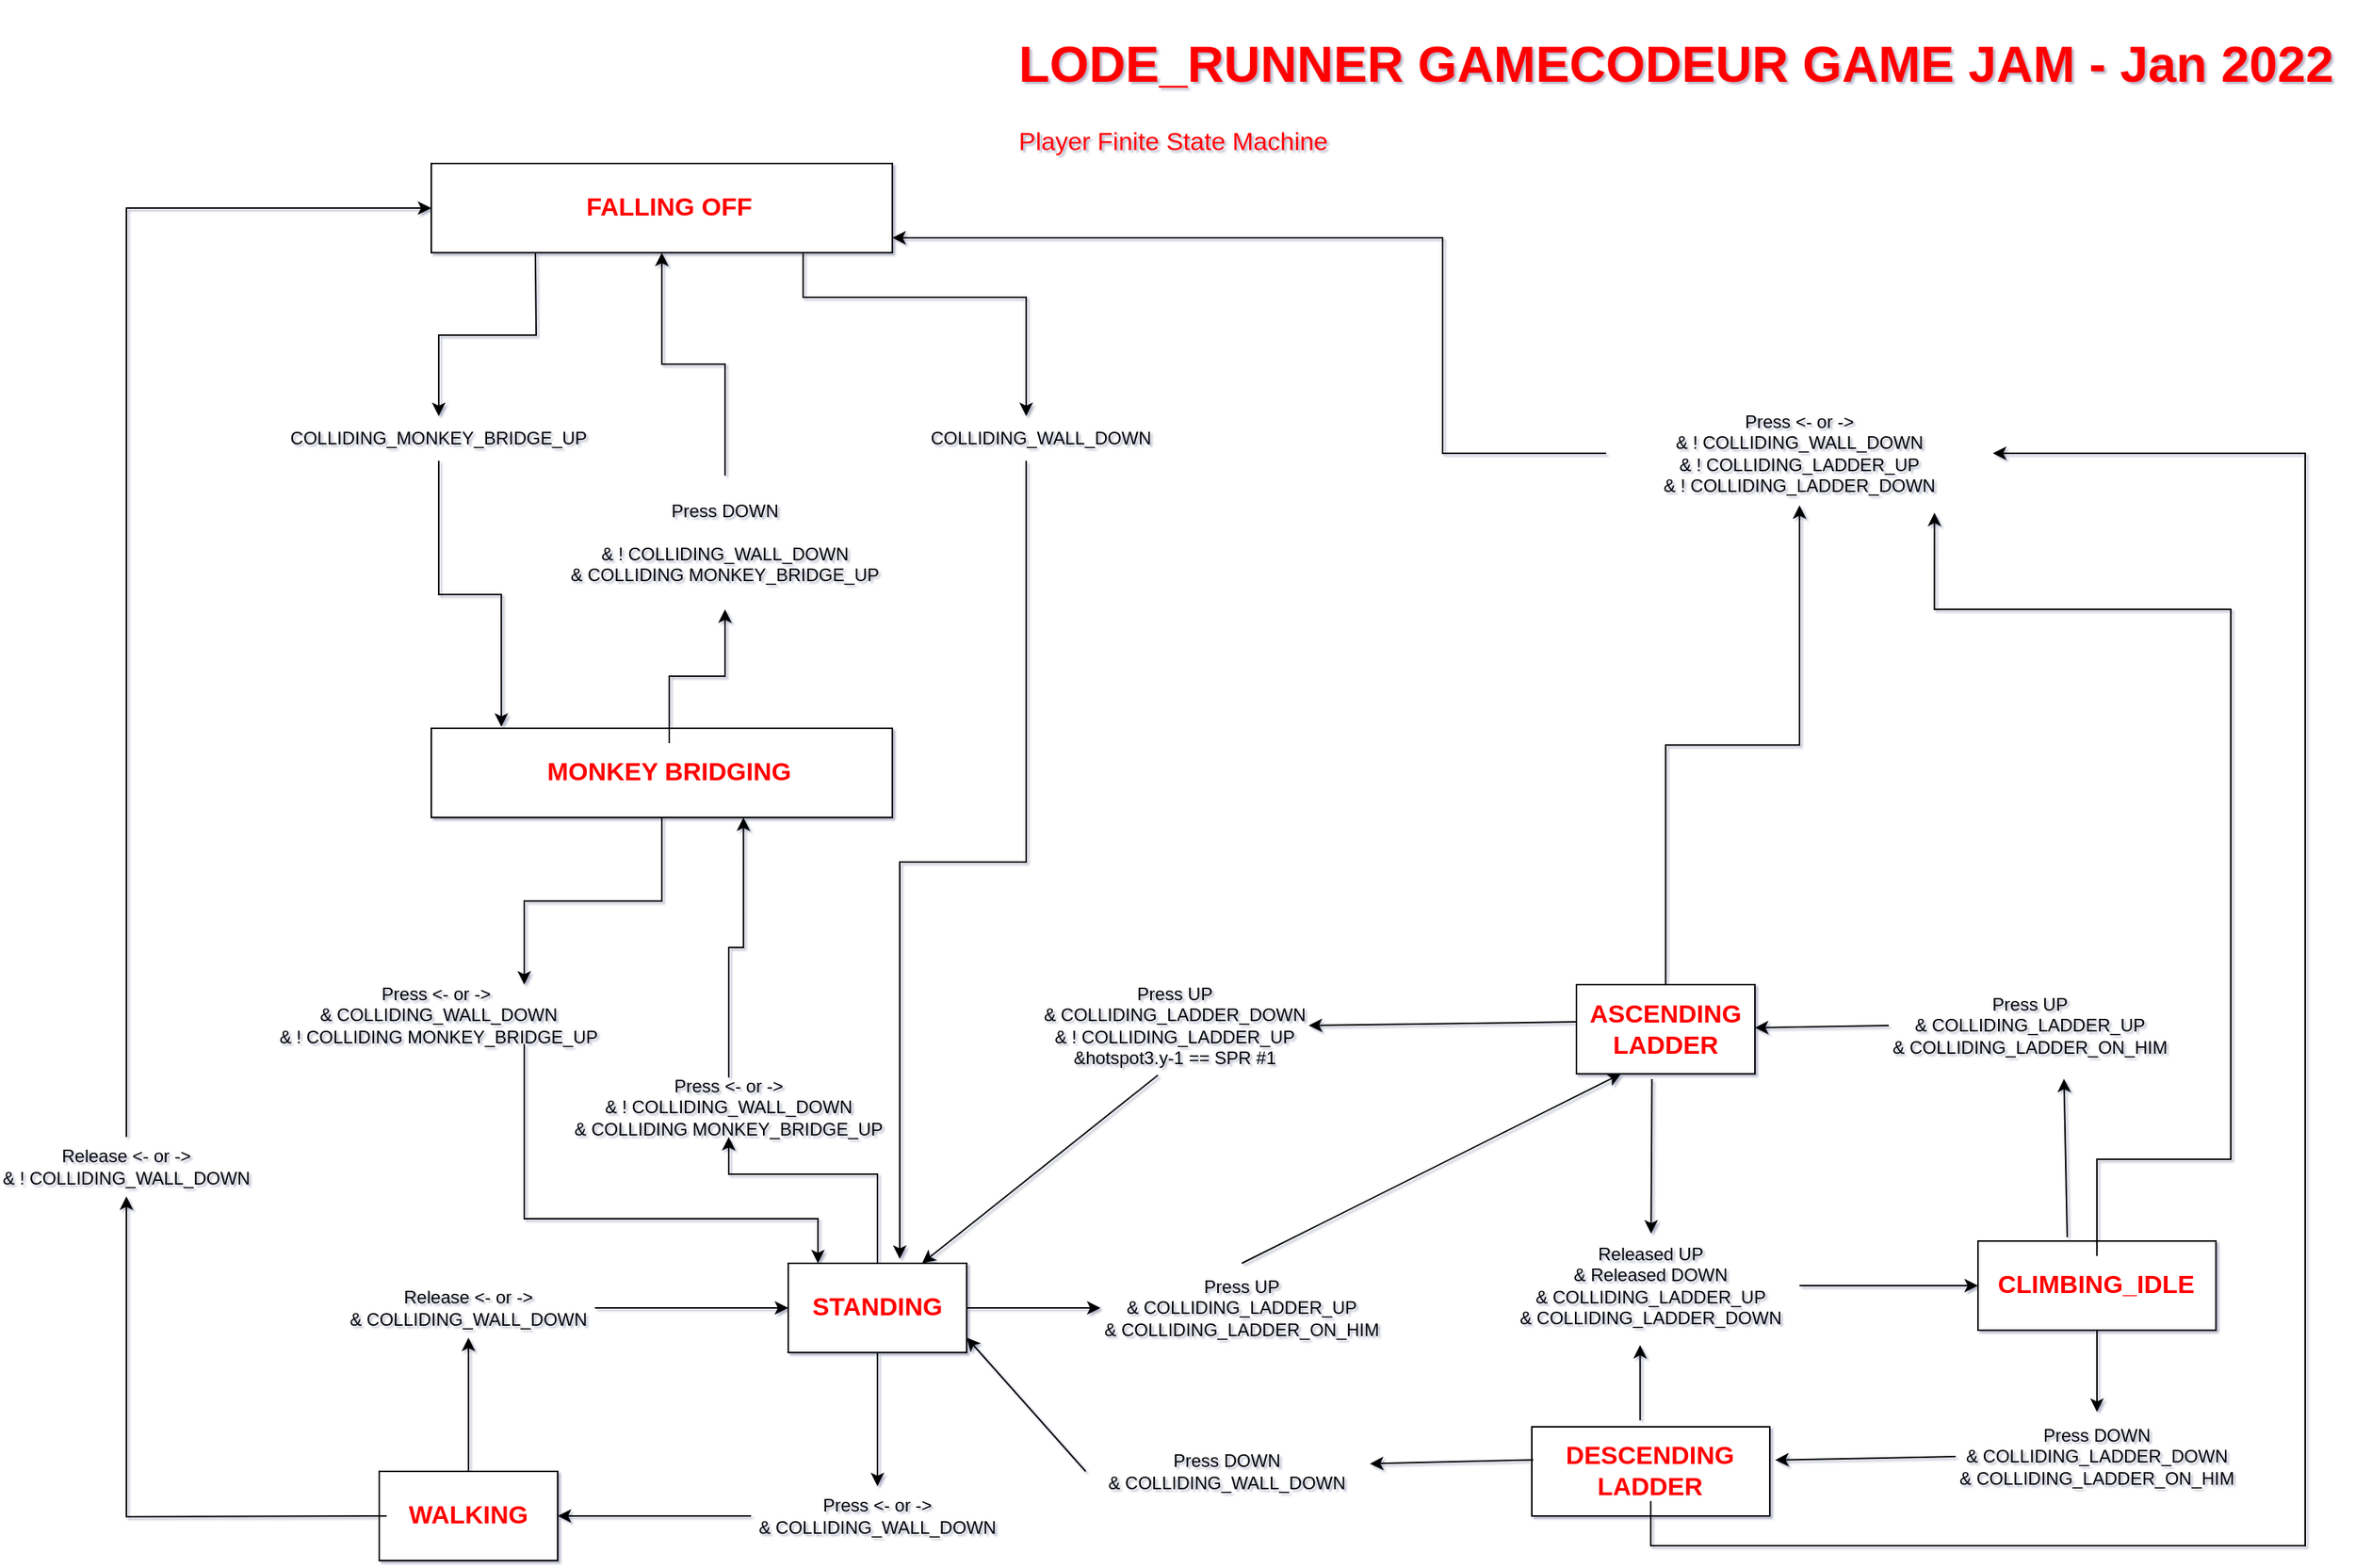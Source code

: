 <mxfile version="16.5.1" type="device"><diagram id="YP37s1zLLjvxmeX9WN3d" name="Page-1"><mxGraphModel dx="1669" dy="1081" grid="0" gridSize="10" guides="1" tooltips="1" connect="1" arrows="1" fold="1" page="1" pageScale="1" pageWidth="4681" pageHeight="3300" background="none" math="0" shadow="1"><root><mxCell id="0"/><mxCell id="1" parent="0"/><mxCell id="ZokVGUrscYOIobHFwJCh-3" value="" style="group" vertex="1" connectable="0" parent="1"><mxGeometry x="1910" y="1480" width="120" height="60" as="geometry"/></mxCell><mxCell id="ZokVGUrscYOIobHFwJCh-1" value="" style="rounded=0;whiteSpace=wrap;html=1;" vertex="1" parent="ZokVGUrscYOIobHFwJCh-3"><mxGeometry width="120" height="60" as="geometry"/></mxCell><mxCell id="ZokVGUrscYOIobHFwJCh-2" value="&lt;font color=&quot;#ff0000&quot; size=&quot;1&quot;&gt;&lt;b style=&quot;font-size: 17px&quot;&gt;STANDING&lt;/b&gt;&lt;/font&gt;" style="text;html=1;strokeColor=none;fillColor=none;align=center;verticalAlign=middle;whiteSpace=wrap;rounded=0;" vertex="1" parent="ZokVGUrscYOIobHFwJCh-3"><mxGeometry x="10" y="10" width="100" height="40" as="geometry"/></mxCell><mxCell id="ZokVGUrscYOIobHFwJCh-4" value="" style="group" vertex="1" connectable="0" parent="1"><mxGeometry x="2440" y="1292.5" width="120" height="60" as="geometry"/></mxCell><mxCell id="ZokVGUrscYOIobHFwJCh-5" value="" style="rounded=0;whiteSpace=wrap;html=1;" vertex="1" parent="ZokVGUrscYOIobHFwJCh-4"><mxGeometry width="120" height="60" as="geometry"/></mxCell><mxCell id="ZokVGUrscYOIobHFwJCh-6" value="&lt;font color=&quot;#ff0000&quot; style=&quot;font-size: 17px&quot;&gt;&lt;b&gt;ASCENDING&lt;br&gt;LADDER&lt;br&gt;&lt;/b&gt;&lt;/font&gt;" style="text;html=1;strokeColor=none;fillColor=none;align=center;verticalAlign=middle;whiteSpace=wrap;rounded=0;" vertex="1" parent="ZokVGUrscYOIobHFwJCh-4"><mxGeometry x="10" y="10" width="100" height="40" as="geometry"/></mxCell><mxCell id="ZokVGUrscYOIobHFwJCh-7" value="" style="group" vertex="1" connectable="0" parent="1"><mxGeometry x="1635" y="1620" width="120" height="60" as="geometry"/></mxCell><mxCell id="ZokVGUrscYOIobHFwJCh-8" value="" style="rounded=0;whiteSpace=wrap;html=1;" vertex="1" parent="ZokVGUrscYOIobHFwJCh-7"><mxGeometry width="120" height="60" as="geometry"/></mxCell><mxCell id="ZokVGUrscYOIobHFwJCh-9" value="&lt;font color=&quot;#ff0000&quot; size=&quot;1&quot;&gt;&lt;b style=&quot;font-size: 17px&quot;&gt;WALKING&lt;/b&gt;&lt;/font&gt;" style="text;html=1;strokeColor=none;fillColor=none;align=center;verticalAlign=middle;whiteSpace=wrap;rounded=0;" vertex="1" parent="ZokVGUrscYOIobHFwJCh-7"><mxGeometry x="10" y="10" width="100" height="40" as="geometry"/></mxCell><mxCell id="ZokVGUrscYOIobHFwJCh-14" value="Release &amp;lt;- or -&amp;gt;&lt;br&gt;&amp;amp; COLLIDING_WALL_DOWN" style="text;html=1;strokeColor=none;fillColor=none;align=center;verticalAlign=middle;whiteSpace=wrap;rounded=0;" vertex="1" parent="1"><mxGeometry x="1610" y="1490" width="170" height="40" as="geometry"/></mxCell><mxCell id="ZokVGUrscYOIobHFwJCh-12" value="Press &amp;lt;- or -&amp;gt;&lt;br&gt;&amp;amp; COLLIDING_WALL_DOWN" style="text;html=1;strokeColor=none;fillColor=none;align=center;verticalAlign=middle;whiteSpace=wrap;rounded=0;" vertex="1" parent="1"><mxGeometry x="1885" y="1630" width="170" height="40" as="geometry"/></mxCell><mxCell id="ZokVGUrscYOIobHFwJCh-18" value="Released UP&lt;br&gt;&amp;amp; Released DOWN&lt;br&gt;&amp;amp; COLLIDING_LADDER_UP&lt;br&gt;&amp;amp; COLLIDING_LADDER_DOWN" style="text;html=1;strokeColor=none;fillColor=none;align=center;verticalAlign=middle;whiteSpace=wrap;rounded=0;" vertex="1" parent="1"><mxGeometry x="2390" y="1460" width="200" height="70" as="geometry"/></mxCell><mxCell id="ZokVGUrscYOIobHFwJCh-19" value="" style="group" vertex="1" connectable="0" parent="1"><mxGeometry x="2710" y="1465" width="160" height="60" as="geometry"/></mxCell><mxCell id="ZokVGUrscYOIobHFwJCh-20" value="" style="rounded=0;whiteSpace=wrap;html=1;" vertex="1" parent="ZokVGUrscYOIobHFwJCh-19"><mxGeometry width="160" height="60" as="geometry"/></mxCell><mxCell id="ZokVGUrscYOIobHFwJCh-21" value="&lt;font color=&quot;#ff0000&quot; style=&quot;font-size: 17px&quot;&gt;&lt;b&gt;CLIMBING_IDLE&lt;/b&gt;&lt;/font&gt;" style="text;html=1;strokeColor=none;fillColor=none;align=center;verticalAlign=middle;whiteSpace=wrap;rounded=0;" vertex="1" parent="ZokVGUrscYOIobHFwJCh-19"><mxGeometry x="13.333" y="10" width="133.333" height="40" as="geometry"/></mxCell><mxCell id="ZokVGUrscYOIobHFwJCh-22" value="" style="endArrow=classic;html=1;rounded=0;fontSize=17;fontColor=#FF0000;exitX=1;exitY=0.5;exitDx=0;exitDy=0;entryX=0;entryY=0.5;entryDx=0;entryDy=0;" edge="1" parent="1" source="ZokVGUrscYOIobHFwJCh-1" target="ZokVGUrscYOIobHFwJCh-17"><mxGeometry width="50" height="50" relative="1" as="geometry"><mxPoint x="2060" y="1490" as="sourcePoint"/><mxPoint x="2150" y="1510" as="targetPoint"/></mxGeometry></mxCell><mxCell id="ZokVGUrscYOIobHFwJCh-23" value="" style="endArrow=classic;html=1;rounded=0;fontSize=17;fontColor=#FF0000;startArrow=none;exitX=0.5;exitY=0;exitDx=0;exitDy=0;entryX=0.25;entryY=1;entryDx=0;entryDy=0;" edge="1" parent="1" source="ZokVGUrscYOIobHFwJCh-17" target="ZokVGUrscYOIobHFwJCh-5"><mxGeometry width="50" height="50" relative="1" as="geometry"><mxPoint x="2195" y="1480" as="sourcePoint"/><mxPoint x="2403" y="1360" as="targetPoint"/></mxGeometry></mxCell><mxCell id="ZokVGUrscYOIobHFwJCh-24" value="" style="endArrow=classic;html=1;rounded=0;fontSize=17;fontColor=#FF0000;exitX=0.423;exitY=1.058;exitDx=0;exitDy=0;exitPerimeter=0;" edge="1" parent="1" source="ZokVGUrscYOIobHFwJCh-5" target="ZokVGUrscYOIobHFwJCh-18"><mxGeometry width="50" height="50" relative="1" as="geometry"><mxPoint x="2610" y="1400" as="sourcePoint"/><mxPoint x="2270" y="1520" as="targetPoint"/></mxGeometry></mxCell><mxCell id="ZokVGUrscYOIobHFwJCh-25" value="" style="endArrow=classic;html=1;rounded=0;fontSize=17;fontColor=#FF0000;exitX=1;exitY=0.5;exitDx=0;exitDy=0;entryX=0;entryY=0.5;entryDx=0;entryDy=0;" edge="1" parent="1" source="ZokVGUrscYOIobHFwJCh-18" target="ZokVGUrscYOIobHFwJCh-20"><mxGeometry width="50" height="50" relative="1" as="geometry"><mxPoint x="2200" y="1530" as="sourcePoint"/><mxPoint x="2650" y="1480" as="targetPoint"/></mxGeometry></mxCell><mxCell id="ZokVGUrscYOIobHFwJCh-26" value="" style="endArrow=classic;html=1;rounded=0;fontSize=17;fontColor=#FF0000;entryX=0.5;entryY=0;entryDx=0;entryDy=0;" edge="1" parent="1" target="ZokVGUrscYOIobHFwJCh-12"><mxGeometry width="50" height="50" relative="1" as="geometry"><mxPoint x="1970" y="1540" as="sourcePoint"/><mxPoint x="2370" y="1480" as="targetPoint"/></mxGeometry></mxCell><mxCell id="ZokVGUrscYOIobHFwJCh-27" value="" style="endArrow=classic;html=1;rounded=0;fontSize=17;fontColor=#FF0000;exitX=0;exitY=0.5;exitDx=0;exitDy=0;entryX=1;entryY=0.5;entryDx=0;entryDy=0;" edge="1" parent="1" source="ZokVGUrscYOIobHFwJCh-12" target="ZokVGUrscYOIobHFwJCh-8"><mxGeometry width="50" height="50" relative="1" as="geometry"><mxPoint x="1835" y="1630" as="sourcePoint"/><mxPoint x="1780" y="1650" as="targetPoint"/></mxGeometry></mxCell><mxCell id="ZokVGUrscYOIobHFwJCh-28" value="" style="endArrow=classic;html=1;rounded=0;fontSize=17;fontColor=#FF0000;exitX=0.5;exitY=0;exitDx=0;exitDy=0;entryX=0.5;entryY=1;entryDx=0;entryDy=0;" edge="1" parent="1" source="ZokVGUrscYOIobHFwJCh-8" target="ZokVGUrscYOIobHFwJCh-14"><mxGeometry width="50" height="50" relative="1" as="geometry"><mxPoint x="1960" y="1530" as="sourcePoint"/><mxPoint x="2010" y="1480" as="targetPoint"/></mxGeometry></mxCell><mxCell id="ZokVGUrscYOIobHFwJCh-29" value="" style="endArrow=classic;html=1;rounded=0;fontSize=17;fontColor=#FF0000;exitX=1;exitY=0.5;exitDx=0;exitDy=0;entryX=0;entryY=0.5;entryDx=0;entryDy=0;" edge="1" parent="1" source="ZokVGUrscYOIobHFwJCh-14" target="ZokVGUrscYOIobHFwJCh-1"><mxGeometry width="50" height="50" relative="1" as="geometry"><mxPoint x="1960" y="1530" as="sourcePoint"/><mxPoint x="2010" y="1480" as="targetPoint"/></mxGeometry></mxCell><mxCell id="ZokVGUrscYOIobHFwJCh-31" value="Press UP&lt;br&gt;&amp;amp; COLLIDING_LADDER_DOWN&lt;br&gt;&amp;amp; ! COLLIDING_LADDER_UP&lt;br&gt;&amp;amp;hotspot3.y-1 == SPR #1" style="text;html=1;strokeColor=none;fillColor=none;align=center;verticalAlign=middle;whiteSpace=wrap;rounded=0;" vertex="1" parent="1"><mxGeometry x="2080" y="1292.5" width="180" height="55" as="geometry"/></mxCell><mxCell id="ZokVGUrscYOIobHFwJCh-32" value="" style="endArrow=classic;html=1;rounded=0;fontSize=17;fontColor=#FF0000;exitX=0.437;exitY=1.106;exitDx=0;exitDy=0;exitPerimeter=0;entryX=0.75;entryY=0;entryDx=0;entryDy=0;" edge="1" parent="1" source="ZokVGUrscYOIobHFwJCh-31" target="ZokVGUrscYOIobHFwJCh-1"><mxGeometry width="50" height="50" relative="1" as="geometry"><mxPoint x="2200" y="1480" as="sourcePoint"/><mxPoint x="2250" y="1430" as="targetPoint"/></mxGeometry></mxCell><mxCell id="ZokVGUrscYOIobHFwJCh-33" value="" style="endArrow=classic;html=1;rounded=0;fontSize=17;fontColor=#FF0000;exitX=0;exitY=0.417;exitDx=0;exitDy=0;entryX=1;entryY=0.5;entryDx=0;entryDy=0;exitPerimeter=0;" edge="1" parent="1" source="ZokVGUrscYOIobHFwJCh-5" target="ZokVGUrscYOIobHFwJCh-31"><mxGeometry width="50" height="50" relative="1" as="geometry"><mxPoint x="2200" y="1480" as="sourcePoint"/><mxPoint x="2250" y="1430" as="targetPoint"/></mxGeometry></mxCell><mxCell id="ZokVGUrscYOIobHFwJCh-34" value="Press UP&lt;br&gt;&amp;amp; COLLIDING_LADDER_UP&lt;br&gt;&amp;amp; COLLIDING_LADDER_ON_HIM" style="text;html=1;strokeColor=none;fillColor=none;align=center;verticalAlign=middle;whiteSpace=wrap;rounded=0;" vertex="1" parent="1"><mxGeometry x="2650" y="1285" width="190" height="70" as="geometry"/></mxCell><mxCell id="ZokVGUrscYOIobHFwJCh-35" value="" style="endArrow=classic;html=1;rounded=0;fontSize=17;fontColor=#FF0000;exitX=0.375;exitY=-0.042;exitDx=0;exitDy=0;exitPerimeter=0;entryX=0.62;entryY=1.012;entryDx=0;entryDy=0;entryPerimeter=0;" edge="1" parent="1" source="ZokVGUrscYOIobHFwJCh-20" target="ZokVGUrscYOIobHFwJCh-34"><mxGeometry width="50" height="50" relative="1" as="geometry"><mxPoint x="2790" y="1250" as="sourcePoint"/><mxPoint x="2840" y="1200" as="targetPoint"/></mxGeometry></mxCell><mxCell id="ZokVGUrscYOIobHFwJCh-36" value="" style="endArrow=classic;html=1;rounded=0;fontSize=17;fontColor=#FF0000;exitX=0;exitY=0.5;exitDx=0;exitDy=0;" edge="1" parent="1" source="ZokVGUrscYOIobHFwJCh-34" target="ZokVGUrscYOIobHFwJCh-5"><mxGeometry width="50" height="50" relative="1" as="geometry"><mxPoint x="2490.0" y="1260" as="sourcePoint"/><mxPoint x="2540.0" y="1210" as="targetPoint"/></mxGeometry></mxCell><mxCell id="ZokVGUrscYOIobHFwJCh-37" value="Press DOWN&lt;br&gt;&amp;amp; COLLIDING_LADDER_DOWN&lt;br&gt;&amp;amp; COLLIDING_LADDER_ON_HIM" style="text;html=1;strokeColor=none;fillColor=none;align=center;verticalAlign=middle;whiteSpace=wrap;rounded=0;" vertex="1" parent="1"><mxGeometry x="2695" y="1580" width="190" height="60" as="geometry"/></mxCell><mxCell id="ZokVGUrscYOIobHFwJCh-17" value="Press UP&lt;br&gt;&amp;amp; COLLIDING_LADDER_UP&lt;br&gt;&amp;amp; COLLIDING_LADDER_ON_HIM" style="text;html=1;strokeColor=none;fillColor=none;align=center;verticalAlign=middle;whiteSpace=wrap;rounded=0;" vertex="1" parent="1"><mxGeometry x="2120" y="1480" width="190" height="60" as="geometry"/></mxCell><mxCell id="ZokVGUrscYOIobHFwJCh-39" value="" style="group" vertex="1" connectable="0" parent="1"><mxGeometry x="2410" y="1590" width="160" height="60" as="geometry"/></mxCell><mxCell id="ZokVGUrscYOIobHFwJCh-40" value="" style="rounded=0;whiteSpace=wrap;html=1;" vertex="1" parent="ZokVGUrscYOIobHFwJCh-39"><mxGeometry width="160" height="60" as="geometry"/></mxCell><mxCell id="ZokVGUrscYOIobHFwJCh-41" value="&lt;font color=&quot;#ff0000&quot; style=&quot;font-size: 17px&quot;&gt;&lt;b&gt;DESCENDING&lt;br&gt;LADDER&lt;br&gt;&lt;/b&gt;&lt;/font&gt;" style="text;html=1;strokeColor=none;fillColor=none;align=center;verticalAlign=middle;whiteSpace=wrap;rounded=0;" vertex="1" parent="ZokVGUrscYOIobHFwJCh-39"><mxGeometry x="13.333" y="10" width="133.333" height="40" as="geometry"/></mxCell><mxCell id="ZokVGUrscYOIobHFwJCh-42" value="" style="endArrow=classic;html=1;rounded=0;fontSize=17;fontColor=#FF0000;exitX=0.5;exitY=1;exitDx=0;exitDy=0;entryX=0.5;entryY=0;entryDx=0;entryDy=0;" edge="1" parent="1" source="ZokVGUrscYOIobHFwJCh-20" target="ZokVGUrscYOIobHFwJCh-37"><mxGeometry width="50" height="50" relative="1" as="geometry"><mxPoint x="2480" y="1450" as="sourcePoint"/><mxPoint x="2530" y="1400" as="targetPoint"/></mxGeometry></mxCell><mxCell id="ZokVGUrscYOIobHFwJCh-43" value="" style="endArrow=classic;html=1;rounded=0;fontSize=17;fontColor=#FF0000;exitX=0;exitY=0.5;exitDx=0;exitDy=0;entryX=1.023;entryY=0.372;entryDx=0;entryDy=0;entryPerimeter=0;" edge="1" parent="1" source="ZokVGUrscYOIobHFwJCh-37" target="ZokVGUrscYOIobHFwJCh-40"><mxGeometry width="50" height="50" relative="1" as="geometry"><mxPoint x="2480" y="1450" as="sourcePoint"/><mxPoint x="2530" y="1400" as="targetPoint"/></mxGeometry></mxCell><mxCell id="ZokVGUrscYOIobHFwJCh-44" value="Press DOWN&lt;br&gt;&amp;amp; COLLIDING_WALL_DOWN&lt;br&gt;" style="text;html=1;strokeColor=none;fillColor=none;align=center;verticalAlign=middle;whiteSpace=wrap;rounded=0;" vertex="1" parent="1"><mxGeometry x="2110" y="1590" width="190" height="60" as="geometry"/></mxCell><mxCell id="ZokVGUrscYOIobHFwJCh-45" value="" style="endArrow=classic;html=1;rounded=0;fontSize=17;fontColor=#FF0000;exitX=0.006;exitY=0.37;exitDx=0;exitDy=0;entryX=1.006;entryY=0.414;entryDx=0;entryDy=0;entryPerimeter=0;exitPerimeter=0;" edge="1" parent="1" source="ZokVGUrscYOIobHFwJCh-40" target="ZokVGUrscYOIobHFwJCh-44"><mxGeometry width="50" height="50" relative="1" as="geometry"><mxPoint x="2480" y="1560" as="sourcePoint"/><mxPoint x="2530" y="1510" as="targetPoint"/></mxGeometry></mxCell><mxCell id="ZokVGUrscYOIobHFwJCh-46" value="" style="endArrow=classic;html=1;rounded=0;fontSize=17;fontColor=#FF0000;exitX=0;exitY=0.5;exitDx=0;exitDy=0;" edge="1" parent="1" source="ZokVGUrscYOIobHFwJCh-44"><mxGeometry width="50" height="50" relative="1" as="geometry"><mxPoint x="2110" y="1580" as="sourcePoint"/><mxPoint x="2030" y="1530" as="targetPoint"/></mxGeometry></mxCell><mxCell id="ZokVGUrscYOIobHFwJCh-47" value="" style="endArrow=classic;html=1;rounded=0;fontSize=17;fontColor=#FF0000;exitX=0.455;exitY=-0.072;exitDx=0;exitDy=0;exitPerimeter=0;entryX=0.464;entryY=1.071;entryDx=0;entryDy=0;entryPerimeter=0;" edge="1" parent="1" source="ZokVGUrscYOIobHFwJCh-40" target="ZokVGUrscYOIobHFwJCh-18"><mxGeometry width="50" height="50" relative="1" as="geometry"><mxPoint x="2680" y="1460" as="sourcePoint"/><mxPoint x="2730" y="1410" as="targetPoint"/></mxGeometry></mxCell><mxCell id="ZokVGUrscYOIobHFwJCh-48" value="" style="group" vertex="1" connectable="0" parent="1"><mxGeometry x="1670" y="1120" width="310" height="60" as="geometry"/></mxCell><mxCell id="ZokVGUrscYOIobHFwJCh-55" value="" style="group" vertex="1" connectable="0" parent="ZokVGUrscYOIobHFwJCh-48"><mxGeometry width="310" height="60" as="geometry"/></mxCell><mxCell id="ZokVGUrscYOIobHFwJCh-49" value="" style="rounded=0;whiteSpace=wrap;html=1;" vertex="1" parent="ZokVGUrscYOIobHFwJCh-55"><mxGeometry width="310" height="60" as="geometry"/></mxCell><mxCell id="ZokVGUrscYOIobHFwJCh-54" value="&lt;font color=&quot;#ff0000&quot; size=&quot;1&quot;&gt;&lt;b style=&quot;font-size: 17px&quot;&gt;MONKEY BRIDGING&lt;/b&gt;&lt;/font&gt;" style="text;html=1;strokeColor=none;fillColor=none;align=center;verticalAlign=middle;whiteSpace=wrap;rounded=0;" vertex="1" parent="ZokVGUrscYOIobHFwJCh-55"><mxGeometry x="40" y="10" width="240" height="40" as="geometry"/></mxCell><mxCell id="ZokVGUrscYOIobHFwJCh-72" style="edgeStyle=orthogonalEdgeStyle;rounded=0;orthogonalLoop=1;jettySize=auto;html=1;entryX=0.5;entryY=1;entryDx=0;entryDy=0;fontSize=17;fontColor=#FF0000;" edge="1" parent="1" source="ZokVGUrscYOIobHFwJCh-56" target="ZokVGUrscYOIobHFwJCh-66"><mxGeometry relative="1" as="geometry"/></mxCell><mxCell id="ZokVGUrscYOIobHFwJCh-56" value="Press DOWN&lt;br&gt;&lt;br&gt;&amp;amp; ! COLLIDING_WALL_DOWN&lt;br&gt;&amp;amp; COLLIDING MONKEY_BRIDGE_UP" style="text;html=1;strokeColor=none;fillColor=none;align=center;verticalAlign=middle;whiteSpace=wrap;rounded=0;" vertex="1" parent="1"><mxGeometry x="1755" y="950" width="225" height="90" as="geometry"/></mxCell><mxCell id="ZokVGUrscYOIobHFwJCh-59" style="edgeStyle=orthogonalEdgeStyle;rounded=0;orthogonalLoop=1;jettySize=auto;html=1;entryX=0.677;entryY=1;entryDx=0;entryDy=0;entryPerimeter=0;fontSize=17;fontColor=#FF0000;" edge="1" parent="1" source="ZokVGUrscYOIobHFwJCh-57" target="ZokVGUrscYOIobHFwJCh-49"><mxGeometry relative="1" as="geometry"/></mxCell><mxCell id="ZokVGUrscYOIobHFwJCh-57" value="Press &amp;lt;- or -&amp;gt;&lt;br&gt;&amp;amp; ! COLLIDING_WALL_DOWN&lt;br&gt;&amp;amp; COLLIDING MONKEY_BRIDGE_UP" style="text;html=1;strokeColor=none;fillColor=none;align=center;verticalAlign=middle;whiteSpace=wrap;rounded=0;" vertex="1" parent="1"><mxGeometry x="1755" y="1355" width="230" height="40" as="geometry"/></mxCell><mxCell id="ZokVGUrscYOIobHFwJCh-58" style="edgeStyle=orthogonalEdgeStyle;rounded=0;orthogonalLoop=1;jettySize=auto;html=1;entryX=0.5;entryY=1;entryDx=0;entryDy=0;fontSize=17;fontColor=#FF0000;exitX=0.5;exitY=0;exitDx=0;exitDy=0;" edge="1" parent="1" source="ZokVGUrscYOIobHFwJCh-1" target="ZokVGUrscYOIobHFwJCh-57"><mxGeometry relative="1" as="geometry"><mxPoint x="1970" y="1470" as="sourcePoint"/><Array as="points"><mxPoint x="1970" y="1420"/><mxPoint x="1870" y="1420"/></Array></mxGeometry></mxCell><mxCell id="ZokVGUrscYOIobHFwJCh-63" style="edgeStyle=orthogonalEdgeStyle;rounded=0;orthogonalLoop=1;jettySize=auto;html=1;exitX=0.75;exitY=1;exitDx=0;exitDy=0;fontSize=17;fontColor=#FF0000;" edge="1" parent="1" source="ZokVGUrscYOIobHFwJCh-61"><mxGeometry relative="1" as="geometry"><mxPoint x="1930" y="1480" as="targetPoint"/><Array as="points"><mxPoint x="1733" y="1450"/><mxPoint x="1930" y="1450"/><mxPoint x="1930" y="1480"/></Array></mxGeometry></mxCell><mxCell id="ZokVGUrscYOIobHFwJCh-61" value="Press &amp;lt;- or -&amp;gt;&amp;nbsp;&lt;br&gt;&amp;amp; COLLIDING_WALL_DOWN&lt;br&gt;&amp;amp; ! COLLIDING MONKEY_BRIDGE_UP" style="text;html=1;strokeColor=none;fillColor=none;align=center;verticalAlign=middle;whiteSpace=wrap;rounded=0;" vertex="1" parent="1"><mxGeometry x="1560" y="1292.5" width="230" height="40" as="geometry"/></mxCell><mxCell id="ZokVGUrscYOIobHFwJCh-62" style="edgeStyle=orthogonalEdgeStyle;rounded=0;orthogonalLoop=1;jettySize=auto;html=1;entryX=0.75;entryY=0;entryDx=0;entryDy=0;fontSize=17;fontColor=#FF0000;" edge="1" parent="1" source="ZokVGUrscYOIobHFwJCh-49" target="ZokVGUrscYOIobHFwJCh-61"><mxGeometry relative="1" as="geometry"/></mxCell><mxCell id="ZokVGUrscYOIobHFwJCh-64" value="" style="group" vertex="1" connectable="0" parent="1"><mxGeometry x="1670" y="740" width="310" height="60" as="geometry"/></mxCell><mxCell id="ZokVGUrscYOIobHFwJCh-65" value="" style="group" vertex="1" connectable="0" parent="ZokVGUrscYOIobHFwJCh-64"><mxGeometry width="310" height="60" as="geometry"/></mxCell><mxCell id="ZokVGUrscYOIobHFwJCh-66" value="" style="rounded=0;whiteSpace=wrap;html=1;" vertex="1" parent="ZokVGUrscYOIobHFwJCh-65"><mxGeometry width="310" height="60" as="geometry"/></mxCell><mxCell id="ZokVGUrscYOIobHFwJCh-67" value="&lt;font color=&quot;#ff0000&quot; size=&quot;1&quot;&gt;&lt;b style=&quot;font-size: 17px&quot;&gt;FALLING OFF&lt;/b&gt;&lt;/font&gt;" style="text;html=1;strokeColor=none;fillColor=none;align=center;verticalAlign=middle;whiteSpace=wrap;rounded=0;" vertex="1" parent="ZokVGUrscYOIobHFwJCh-65"><mxGeometry x="40" y="10" width="240" height="40" as="geometry"/></mxCell><mxCell id="ZokVGUrscYOIobHFwJCh-70" style="edgeStyle=orthogonalEdgeStyle;rounded=0;orthogonalLoop=1;jettySize=auto;html=1;entryX=0;entryY=0.5;entryDx=0;entryDy=0;fontSize=17;fontColor=#FF0000;" edge="1" parent="1" source="ZokVGUrscYOIobHFwJCh-68" target="ZokVGUrscYOIobHFwJCh-66"><mxGeometry relative="1" as="geometry"><Array as="points"><mxPoint x="1465" y="770"/></Array></mxGeometry></mxCell><mxCell id="ZokVGUrscYOIobHFwJCh-68" value="Release &amp;lt;- or -&amp;gt;&lt;br&gt;&amp;amp; ! COLLIDING_WALL_DOWN" style="text;html=1;strokeColor=none;fillColor=none;align=center;verticalAlign=middle;whiteSpace=wrap;rounded=0;" vertex="1" parent="1"><mxGeometry x="1380" y="1395" width="170" height="40" as="geometry"/></mxCell><mxCell id="ZokVGUrscYOIobHFwJCh-69" style="edgeStyle=orthogonalEdgeStyle;rounded=0;orthogonalLoop=1;jettySize=auto;html=1;entryX=0.5;entryY=1;entryDx=0;entryDy=0;fontSize=17;fontColor=#FF0000;" edge="1" parent="1" target="ZokVGUrscYOIobHFwJCh-68"><mxGeometry relative="1" as="geometry"><mxPoint x="1640" y="1650" as="sourcePoint"/></mxGeometry></mxCell><mxCell id="ZokVGUrscYOIobHFwJCh-71" style="edgeStyle=orthogonalEdgeStyle;rounded=0;orthogonalLoop=1;jettySize=auto;html=1;entryX=0.5;entryY=1;entryDx=0;entryDy=0;fontSize=17;fontColor=#FF0000;" edge="1" parent="1" source="ZokVGUrscYOIobHFwJCh-54" target="ZokVGUrscYOIobHFwJCh-56"><mxGeometry relative="1" as="geometry"/></mxCell><mxCell id="ZokVGUrscYOIobHFwJCh-73" style="edgeStyle=orthogonalEdgeStyle;rounded=0;orthogonalLoop=1;jettySize=auto;html=1;fontSize=17;fontColor=#FF0000;" edge="1" parent="1" source="ZokVGUrscYOIobHFwJCh-66"><mxGeometry relative="1" as="geometry"><mxPoint x="2070" y="910" as="targetPoint"/><Array as="points"><mxPoint x="1920" y="830"/><mxPoint x="2070" y="830"/></Array></mxGeometry></mxCell><mxCell id="ZokVGUrscYOIobHFwJCh-77" style="edgeStyle=orthogonalEdgeStyle;rounded=0;orthogonalLoop=1;jettySize=auto;html=1;entryX=0.625;entryY=-0.05;entryDx=0;entryDy=0;entryPerimeter=0;fontSize=17;fontColor=#FF0000;" edge="1" parent="1" source="ZokVGUrscYOIobHFwJCh-76" target="ZokVGUrscYOIobHFwJCh-1"><mxGeometry relative="1" as="geometry"><Array as="points"><mxPoint x="2070" y="1210"/><mxPoint x="1985" y="1210"/></Array></mxGeometry></mxCell><mxCell id="ZokVGUrscYOIobHFwJCh-76" value="COLLIDING_WALL_DOWN&lt;br&gt;" style="text;html=1;strokeColor=none;fillColor=none;align=center;verticalAlign=middle;whiteSpace=wrap;rounded=0;" vertex="1" parent="1"><mxGeometry x="2000" y="910" width="160" height="30" as="geometry"/></mxCell><mxCell id="ZokVGUrscYOIobHFwJCh-80" style="edgeStyle=orthogonalEdgeStyle;rounded=0;orthogonalLoop=1;jettySize=auto;html=1;entryX=0.152;entryY=-0.017;entryDx=0;entryDy=0;entryPerimeter=0;fontSize=17;fontColor=#FF0000;" edge="1" parent="1" source="ZokVGUrscYOIobHFwJCh-78" target="ZokVGUrscYOIobHFwJCh-49"><mxGeometry relative="1" as="geometry"/></mxCell><mxCell id="ZokVGUrscYOIobHFwJCh-78" value="COLLIDING_MONKEY_BRIDGE_UP" style="text;html=1;strokeColor=none;fillColor=none;align=center;verticalAlign=middle;whiteSpace=wrap;rounded=0;" vertex="1" parent="1"><mxGeometry x="1550" y="910" width="250" height="30" as="geometry"/></mxCell><mxCell id="ZokVGUrscYOIobHFwJCh-79" style="edgeStyle=orthogonalEdgeStyle;rounded=0;orthogonalLoop=1;jettySize=auto;html=1;entryX=0.5;entryY=0;entryDx=0;entryDy=0;fontSize=17;fontColor=#FF0000;" edge="1" parent="1" target="ZokVGUrscYOIobHFwJCh-78"><mxGeometry relative="1" as="geometry"><mxPoint x="1740" y="800" as="sourcePoint"/></mxGeometry></mxCell><mxCell id="ZokVGUrscYOIobHFwJCh-85" style="edgeStyle=orthogonalEdgeStyle;rounded=0;orthogonalLoop=1;jettySize=auto;html=1;fontSize=17;fontColor=#FF0000;" edge="1" parent="1" source="ZokVGUrscYOIobHFwJCh-81"><mxGeometry relative="1" as="geometry"><mxPoint x="1980" y="790" as="targetPoint"/><Array as="points"><mxPoint x="2350" y="935"/><mxPoint x="2350" y="790"/><mxPoint x="2300" y="790"/></Array></mxGeometry></mxCell><mxCell id="ZokVGUrscYOIobHFwJCh-81" value="Press &amp;lt;- or -&amp;gt;&lt;br&gt;&amp;amp; ! COLLIDING_WALL_DOWN&lt;br&gt;&amp;amp; ! COLLIDING_LADDER_UP&lt;br&gt;&amp;amp; ! COLLIDING_LADDER_DOWN" style="text;html=1;strokeColor=none;fillColor=none;align=center;verticalAlign=middle;whiteSpace=wrap;rounded=0;" vertex="1" parent="1"><mxGeometry x="2460" y="900" width="260" height="70" as="geometry"/></mxCell><mxCell id="ZokVGUrscYOIobHFwJCh-82" style="edgeStyle=orthogonalEdgeStyle;rounded=0;orthogonalLoop=1;jettySize=auto;html=1;fontSize=17;fontColor=#FF0000;" edge="1" parent="1" source="ZokVGUrscYOIobHFwJCh-5" target="ZokVGUrscYOIobHFwJCh-81"><mxGeometry relative="1" as="geometry"/></mxCell><mxCell id="ZokVGUrscYOIobHFwJCh-86" style="edgeStyle=orthogonalEdgeStyle;rounded=0;orthogonalLoop=1;jettySize=auto;html=1;fontSize=17;fontColor=#FF0000;entryX=1;entryY=0.5;entryDx=0;entryDy=0;" edge="1" parent="1" source="ZokVGUrscYOIobHFwJCh-41" target="ZokVGUrscYOIobHFwJCh-81"><mxGeometry relative="1" as="geometry"><mxPoint x="3090" y="940" as="targetPoint"/><Array as="points"><mxPoint x="2490" y="1670"/><mxPoint x="2930" y="1670"/><mxPoint x="2930" y="935"/></Array></mxGeometry></mxCell><mxCell id="ZokVGUrscYOIobHFwJCh-87" style="edgeStyle=orthogonalEdgeStyle;rounded=0;orthogonalLoop=1;jettySize=auto;html=1;fontSize=17;fontColor=#FF0000;entryX=0.849;entryY=1.071;entryDx=0;entryDy=0;entryPerimeter=0;" edge="1" parent="1" source="ZokVGUrscYOIobHFwJCh-21" target="ZokVGUrscYOIobHFwJCh-81"><mxGeometry relative="1" as="geometry"><mxPoint x="3090" y="980" as="targetPoint"/><Array as="points"><mxPoint x="2790" y="1410"/><mxPoint x="2880" y="1410"/><mxPoint x="2880" y="1040"/><mxPoint x="2681" y="1040"/></Array></mxGeometry></mxCell><mxCell id="ZokVGUrscYOIobHFwJCh-88" value="&lt;h1&gt;LODE_RUNNER GAMECODEUR GAME JAM - Jan 2022&lt;/h1&gt;&lt;p&gt;Player Finite State Machine&lt;/p&gt;" style="text;html=1;strokeColor=none;fillColor=none;spacing=5;spacingTop=-20;whiteSpace=wrap;overflow=hidden;rounded=0;fontSize=17;fontColor=#FF0000;" vertex="1" parent="1"><mxGeometry x="2060" y="640" width="899" height="122" as="geometry"/></mxCell></root></mxGraphModel></diagram></mxfile>